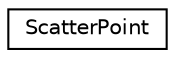 digraph G
{
  edge [fontname="Helvetica",fontsize="10",labelfontname="Helvetica",labelfontsize="10"];
  node [fontname="Helvetica",fontsize="10",shape=record];
  rankdir=LR;
  Node1 [label="ScatterPoint",height=0.2,width=0.4,color="black", fillcolor="white", style="filled",URL="$d2/dfb/structScatterPoint.html"];
}

